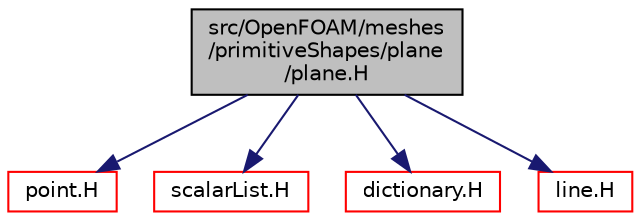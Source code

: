 digraph "src/OpenFOAM/meshes/primitiveShapes/plane/plane.H"
{
  bgcolor="transparent";
  edge [fontname="Helvetica",fontsize="10",labelfontname="Helvetica",labelfontsize="10"];
  node [fontname="Helvetica",fontsize="10",shape=record];
  Node0 [label="src/OpenFOAM/meshes\l/primitiveShapes/plane\l/plane.H",height=0.2,width=0.4,color="black", fillcolor="grey75", style="filled", fontcolor="black"];
  Node0 -> Node1 [color="midnightblue",fontsize="10",style="solid",fontname="Helvetica"];
  Node1 [label="point.H",height=0.2,width=0.4,color="red",URL="$a12827.html"];
  Node0 -> Node58 [color="midnightblue",fontsize="10",style="solid",fontname="Helvetica"];
  Node58 [label="scalarList.H",height=0.2,width=0.4,color="red",URL="$a13322.html"];
  Node0 -> Node72 [color="midnightblue",fontsize="10",style="solid",fontname="Helvetica"];
  Node72 [label="dictionary.H",height=0.2,width=0.4,color="red",URL="$a09506.html"];
  Node0 -> Node96 [color="midnightblue",fontsize="10",style="solid",fontname="Helvetica"];
  Node96 [label="line.H",height=0.2,width=0.4,color="red",URL="$a12782.html"];
}
